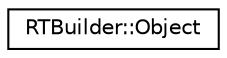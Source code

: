 digraph G
{
  edge [fontname="Helvetica",fontsize="10",labelfontname="Helvetica",labelfontsize="10"];
  node [fontname="Helvetica",fontsize="10",shape=record];
  rankdir=LR;
  Node1 [label="RTBuilder::Object",height=0.2,width=0.4,color="black", fillcolor="white", style="filled",URL="$da/d1b/structRTBuilder_1_1Object.html"];
}
